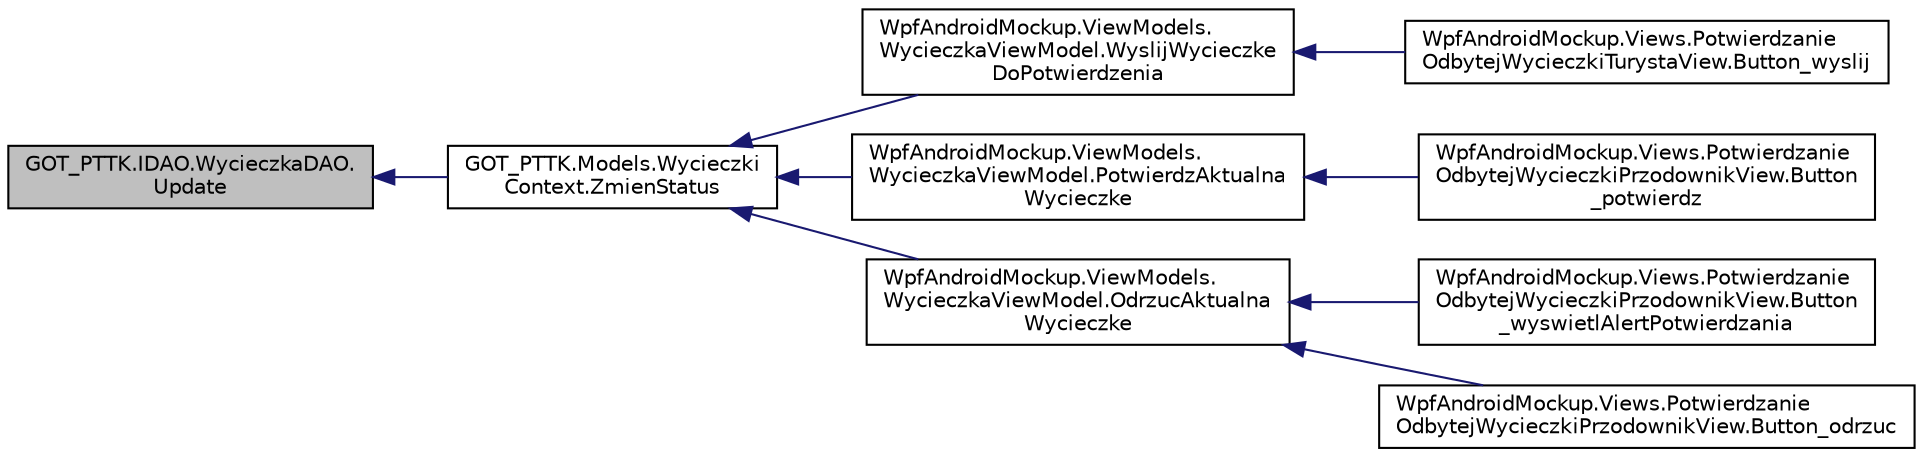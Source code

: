 digraph "GOT_PTTK.IDAO.WycieczkaDAO.Update"
{
 // INTERACTIVE_SVG=YES
  edge [fontname="Helvetica",fontsize="10",labelfontname="Helvetica",labelfontsize="10"];
  node [fontname="Helvetica",fontsize="10",shape=record];
  rankdir="LR";
  Node20 [label="GOT_PTTK.IDAO.WycieczkaDAO.\lUpdate",height=0.2,width=0.4,color="black", fillcolor="grey75", style="filled", fontcolor="black"];
  Node20 -> Node21 [dir="back",color="midnightblue",fontsize="10",style="solid",fontname="Helvetica"];
  Node21 [label="GOT_PTTK.Models.Wycieczki\lContext.ZmienStatus",height=0.2,width=0.4,color="black", fillcolor="white", style="filled",URL="$class_g_o_t___p_t_t_k_1_1_models_1_1_wycieczki_context.html#a1b96a755c598a0b8e6d87d29fed1f37c",tooltip="Zmienia status wycieczki o podanym identyfikatorze i przypisuje jej przodownika, który operację wykon..."];
  Node21 -> Node22 [dir="back",color="midnightblue",fontsize="10",style="solid",fontname="Helvetica"];
  Node22 [label="WpfAndroidMockup.ViewModels.\lWycieczkaViewModel.WyslijWycieczke\lDoPotwierdzenia",height=0.2,width=0.4,color="black", fillcolor="white", style="filled",URL="$class_wpf_android_mockup_1_1_view_models_1_1_wycieczka_view_model.html#af8dea5f237db50399986de14c279a0c7",tooltip="Wysyła przodonikowi wycieczkę do potwierdzenia "];
  Node22 -> Node23 [dir="back",color="midnightblue",fontsize="10",style="solid",fontname="Helvetica"];
  Node23 [label="WpfAndroidMockup.Views.Potwierdzanie\lOdbytejWycieczkiTurystaView.Button_wyslij",height=0.2,width=0.4,color="black", fillcolor="white", style="filled",URL="$class_wpf_android_mockup_1_1_views_1_1_potwierdzanie_odbytej_wycieczki_turysta_view.html#a4433a715ff1d62f8baf1571019a22268",tooltip="Logika przycisku przesyłania wycieczki do potwierdzenia porzodownikowi "];
  Node21 -> Node24 [dir="back",color="midnightblue",fontsize="10",style="solid",fontname="Helvetica"];
  Node24 [label="WpfAndroidMockup.ViewModels.\lWycieczkaViewModel.PotwierdzAktualna\lWycieczke",height=0.2,width=0.4,color="black", fillcolor="white", style="filled",URL="$class_wpf_android_mockup_1_1_view_models_1_1_wycieczka_view_model.html#af596383718c2111fedb24f056ae97a88",tooltip="Zmienia w bazie status aktualnej wycieczki na potwierdzoną przez przodownika "];
  Node24 -> Node25 [dir="back",color="midnightblue",fontsize="10",style="solid",fontname="Helvetica"];
  Node25 [label="WpfAndroidMockup.Views.Potwierdzanie\lOdbytejWycieczkiPrzodownikView.Button\l_potwierdz",height=0.2,width=0.4,color="black", fillcolor="white", style="filled",URL="$class_wpf_android_mockup_1_1_views_1_1_potwierdzanie_odbytej_wycieczki_przodownik_view.html#a145ca904e0ab6e5c6dd7fcead22e4b07",tooltip="Logika przycisku odpowiedzialnego za potwierdzanie odbycia wycieczki "];
  Node21 -> Node26 [dir="back",color="midnightblue",fontsize="10",style="solid",fontname="Helvetica"];
  Node26 [label="WpfAndroidMockup.ViewModels.\lWycieczkaViewModel.OdrzucAktualna\lWycieczke",height=0.2,width=0.4,color="black", fillcolor="white", style="filled",URL="$class_wpf_android_mockup_1_1_view_models_1_1_wycieczka_view_model.html#af20b7355b3ef7c1aa457277609ccf56d",tooltip="Zmienia w bazie status aktualnej wycieczki na niepotwierdzoną przez przodownika "];
  Node26 -> Node27 [dir="back",color="midnightblue",fontsize="10",style="solid",fontname="Helvetica"];
  Node27 [label="WpfAndroidMockup.Views.Potwierdzanie\lOdbytejWycieczkiPrzodownikView.Button\l_wyswietlAlertPotwierdzania",height=0.2,width=0.4,color="black", fillcolor="white", style="filled",URL="$class_wpf_android_mockup_1_1_views_1_1_potwierdzanie_odbytej_wycieczki_przodownik_view.html#a0365c58274ebf5390c50615c34590fd1",tooltip="Wyświetla okno do potwierdzania wycieczki przez przodownika "];
  Node26 -> Node28 [dir="back",color="midnightblue",fontsize="10",style="solid",fontname="Helvetica"];
  Node28 [label="WpfAndroidMockup.Views.Potwierdzanie\lOdbytejWycieczkiPrzodownikView.Button_odrzuc",height=0.2,width=0.4,color="black", fillcolor="white", style="filled",URL="$class_wpf_android_mockup_1_1_views_1_1_potwierdzanie_odbytej_wycieczki_przodownik_view.html#a442ce1d31e4b93fe2cd4a92a33370815",tooltip="Logika przycisku odpowiedzialnego za odrzucenie wycieczki "];
}
